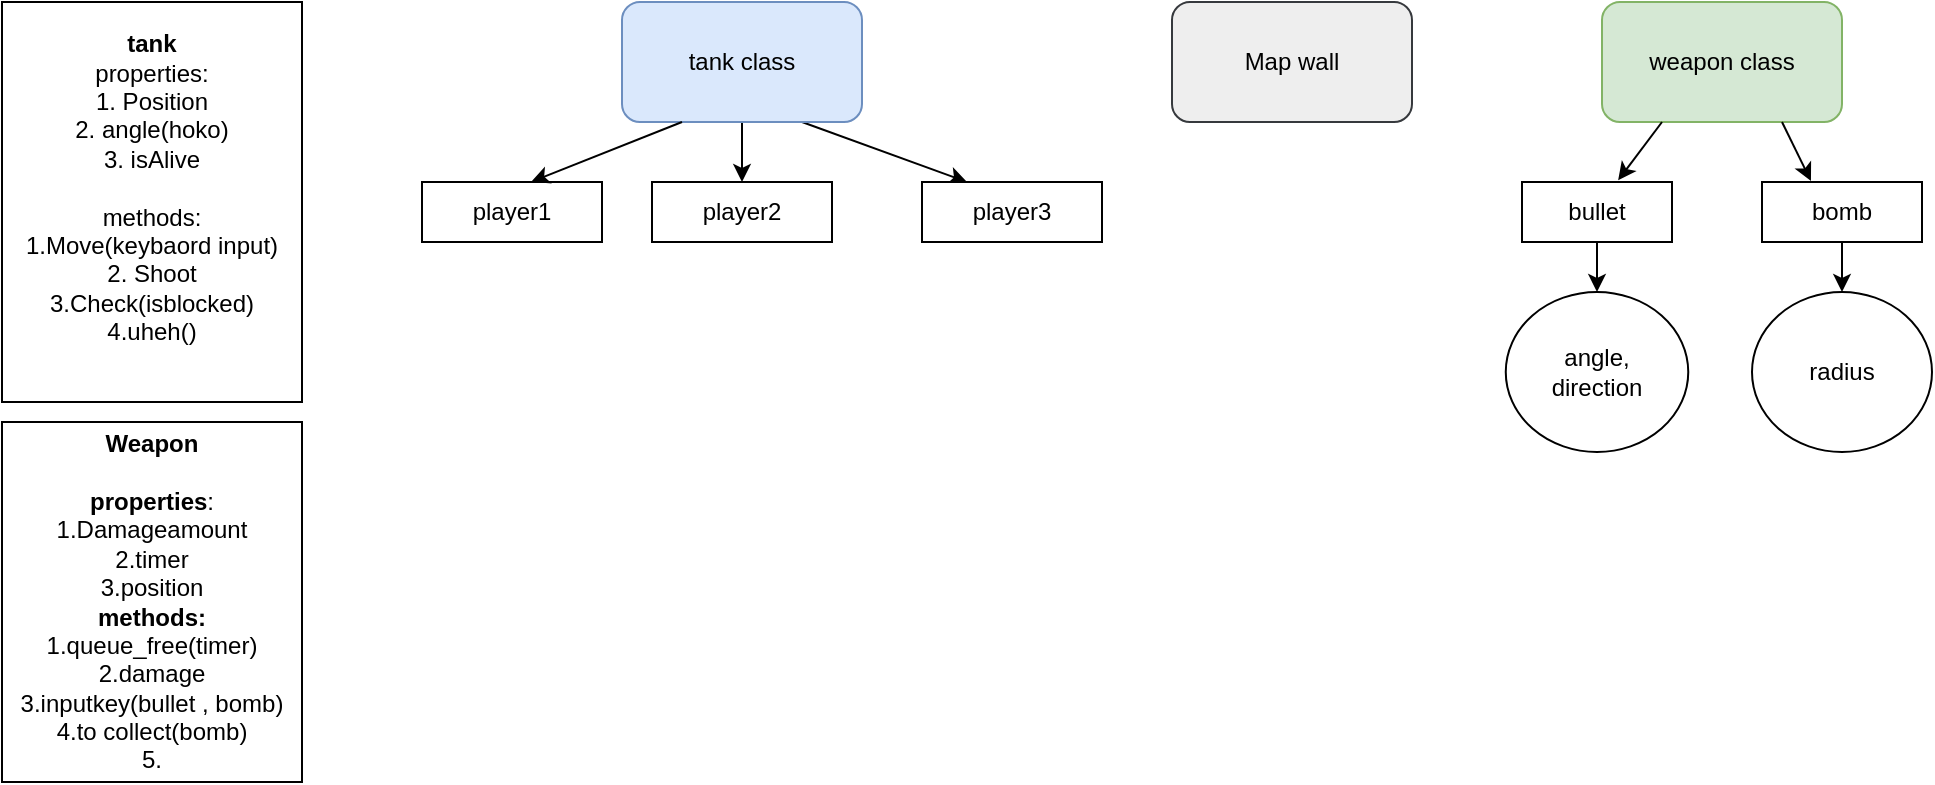 <mxfile version="24.8.2">
  <diagram name="Page-1" id="M433D-oMTYftD40BpdfY">
    <mxGraphModel grid="1" page="1" gridSize="10" guides="1" tooltips="1" connect="1" arrows="1" fold="1" pageScale="1" pageWidth="850" pageHeight="1100" math="0" shadow="0">
      <root>
        <mxCell id="0" />
        <mxCell id="1" parent="0" />
        <mxCell id="3gjl-JWJIVJtsuAagSHo-13" style="edgeStyle=none;rounded=0;orthogonalLoop=1;jettySize=auto;html=1;exitX=0.5;exitY=1;exitDx=0;exitDy=0;entryX=0.5;entryY=0;entryDx=0;entryDy=0;" edge="1" parent="1" source="3gjl-JWJIVJtsuAagSHo-1" target="3gjl-JWJIVJtsuAagSHo-10">
          <mxGeometry relative="1" as="geometry" />
        </mxCell>
        <mxCell id="3gjl-JWJIVJtsuAagSHo-14" style="edgeStyle=none;rounded=0;orthogonalLoop=1;jettySize=auto;html=1;exitX=0.75;exitY=1;exitDx=0;exitDy=0;entryX=0.25;entryY=0;entryDx=0;entryDy=0;" edge="1" parent="1" source="3gjl-JWJIVJtsuAagSHo-1" target="3gjl-JWJIVJtsuAagSHo-11">
          <mxGeometry relative="1" as="geometry" />
        </mxCell>
        <mxCell id="3gjl-JWJIVJtsuAagSHo-1" value="tank class" style="rounded=1;whiteSpace=wrap;html=1;fillColor=#dae8fc;strokeColor=#6c8ebf;" vertex="1" parent="1">
          <mxGeometry x="90" y="40" width="120" height="60" as="geometry" />
        </mxCell>
        <mxCell id="3gjl-JWJIVJtsuAagSHo-2" value="weapon class" style="rounded=1;whiteSpace=wrap;html=1;fillColor=#d5e8d4;strokeColor=#82b366;" vertex="1" parent="1">
          <mxGeometry x="580" y="40" width="120" height="60" as="geometry" />
        </mxCell>
        <mxCell id="3gjl-JWJIVJtsuAagSHo-24" style="edgeStyle=none;rounded=0;orthogonalLoop=1;jettySize=auto;html=1;exitX=0.5;exitY=1;exitDx=0;exitDy=0;" edge="1" parent="1" source="3gjl-JWJIVJtsuAagSHo-4" target="3gjl-JWJIVJtsuAagSHo-23">
          <mxGeometry relative="1" as="geometry" />
        </mxCell>
        <mxCell id="3gjl-JWJIVJtsuAagSHo-4" value="bullet" style="rounded=0;whiteSpace=wrap;html=1;" vertex="1" parent="1">
          <mxGeometry x="540" y="130" width="75" height="30" as="geometry" />
        </mxCell>
        <mxCell id="3gjl-JWJIVJtsuAagSHo-5" value="bomb" style="rounded=0;whiteSpace=wrap;html=1;" vertex="1" parent="1">
          <mxGeometry x="660" y="130" width="80" height="30" as="geometry" />
        </mxCell>
        <mxCell id="3gjl-JWJIVJtsuAagSHo-6" style="edgeStyle=none;rounded=0;orthogonalLoop=1;jettySize=auto;html=1;exitX=0.25;exitY=1;exitDx=0;exitDy=0;entryX=0.641;entryY=-0.029;entryDx=0;entryDy=0;entryPerimeter=0;" edge="1" parent="1" source="3gjl-JWJIVJtsuAagSHo-2" target="3gjl-JWJIVJtsuAagSHo-4">
          <mxGeometry relative="1" as="geometry" />
        </mxCell>
        <mxCell id="3gjl-JWJIVJtsuAagSHo-7" style="edgeStyle=none;rounded=0;orthogonalLoop=1;jettySize=auto;html=1;exitX=0.75;exitY=1;exitDx=0;exitDy=0;entryX=0.306;entryY=-0.016;entryDx=0;entryDy=0;entryPerimeter=0;" edge="1" parent="1" source="3gjl-JWJIVJtsuAagSHo-2" target="3gjl-JWJIVJtsuAagSHo-5">
          <mxGeometry relative="1" as="geometry" />
        </mxCell>
        <mxCell id="3gjl-JWJIVJtsuAagSHo-9" value="player1" style="rounded=0;whiteSpace=wrap;html=1;" vertex="1" parent="1">
          <mxGeometry x="-10" y="130" width="90" height="30" as="geometry" />
        </mxCell>
        <mxCell id="3gjl-JWJIVJtsuAagSHo-10" value="player2" style="rounded=0;whiteSpace=wrap;html=1;" vertex="1" parent="1">
          <mxGeometry x="105" y="130" width="90" height="30" as="geometry" />
        </mxCell>
        <mxCell id="3gjl-JWJIVJtsuAagSHo-11" value="player3" style="rounded=0;whiteSpace=wrap;html=1;" vertex="1" parent="1">
          <mxGeometry x="240" y="130" width="90" height="30" as="geometry" />
        </mxCell>
        <mxCell id="3gjl-JWJIVJtsuAagSHo-12" style="edgeStyle=none;rounded=0;orthogonalLoop=1;jettySize=auto;html=1;exitX=0.25;exitY=1;exitDx=0;exitDy=0;entryX=0.607;entryY=-0.003;entryDx=0;entryDy=0;entryPerimeter=0;" edge="1" parent="1" source="3gjl-JWJIVJtsuAagSHo-1" target="3gjl-JWJIVJtsuAagSHo-9">
          <mxGeometry relative="1" as="geometry" />
        </mxCell>
        <mxCell id="3gjl-JWJIVJtsuAagSHo-19" value="&lt;div&gt;&lt;b&gt;tank&lt;/b&gt;&lt;/div&gt;properties:&lt;div&gt;1. Position&lt;/div&gt;&lt;div&gt;2. angle(hoko)&lt;/div&gt;&lt;div&gt;3. isAlive&lt;/div&gt;&lt;div&gt;&lt;br&gt;&lt;/div&gt;&lt;div&gt;methods:&lt;/div&gt;&lt;div&gt;1.Move(keybaord input)&lt;/div&gt;&lt;div&gt;2. Shoot&lt;/div&gt;&lt;div&gt;3.Check(isblocked)&lt;br&gt;&lt;/div&gt;&lt;div&gt;4.uheh()&lt;/div&gt;&lt;div&gt;&lt;br&gt;&lt;/div&gt;" style="rounded=0;whiteSpace=wrap;html=1;" vertex="1" parent="1">
          <mxGeometry x="-220" y="40" width="150" height="200" as="geometry" />
        </mxCell>
        <mxCell id="3gjl-JWJIVJtsuAagSHo-20" value="Map wall" style="rounded=1;whiteSpace=wrap;html=1;fillColor=#eeeeee;strokeColor=#36393d;" vertex="1" parent="1">
          <mxGeometry x="365" y="40" width="120" height="60" as="geometry" />
        </mxCell>
        <mxCell id="3gjl-JWJIVJtsuAagSHo-21" value="&lt;b&gt;Weapon&lt;/b&gt;&lt;div&gt;&lt;b&gt;&lt;br&gt;&lt;/b&gt;&lt;div&gt;&lt;b&gt;properties&lt;/b&gt;:&lt;br&gt;&lt;div&gt;1.Damageamount&lt;/div&gt;&lt;div&gt;2.timer&lt;/div&gt;&lt;div&gt;3.position&lt;/div&gt;&lt;/div&gt;&lt;div&gt;&lt;b&gt;methods:&lt;/b&gt;&lt;/div&gt;&lt;div&gt;1.queue_free(timer)&lt;/div&gt;&lt;div&gt;2.damage&lt;/div&gt;&lt;div&gt;3.inputkey(bullet , bomb)&lt;/div&gt;&lt;div&gt;4.to collect(bomb)&lt;/div&gt;&lt;div&gt;5.&lt;/div&gt;&lt;/div&gt;" style="rounded=0;whiteSpace=wrap;html=1;" vertex="1" parent="1">
          <mxGeometry x="-220" y="250" width="150" height="180" as="geometry" />
        </mxCell>
        <mxCell id="3gjl-JWJIVJtsuAagSHo-22" value="radius" style="ellipse;whiteSpace=wrap;html=1;" vertex="1" parent="1">
          <mxGeometry x="655" y="185" width="90" height="80" as="geometry" />
        </mxCell>
        <mxCell id="3gjl-JWJIVJtsuAagSHo-23" value="angle,&lt;div&gt;direction&lt;/div&gt;" style="ellipse;whiteSpace=wrap;html=1;" vertex="1" parent="1">
          <mxGeometry x="531.88" y="185" width="91.25" height="80" as="geometry" />
        </mxCell>
        <mxCell id="3gjl-JWJIVJtsuAagSHo-25" style="edgeStyle=none;rounded=0;orthogonalLoop=1;jettySize=auto;html=1;exitX=0.5;exitY=1;exitDx=0;exitDy=0;entryX=0.5;entryY=0;entryDx=0;entryDy=0;" edge="1" parent="1" source="3gjl-JWJIVJtsuAagSHo-5" target="3gjl-JWJIVJtsuAagSHo-22">
          <mxGeometry relative="1" as="geometry" />
        </mxCell>
      </root>
    </mxGraphModel>
  </diagram>
</mxfile>
